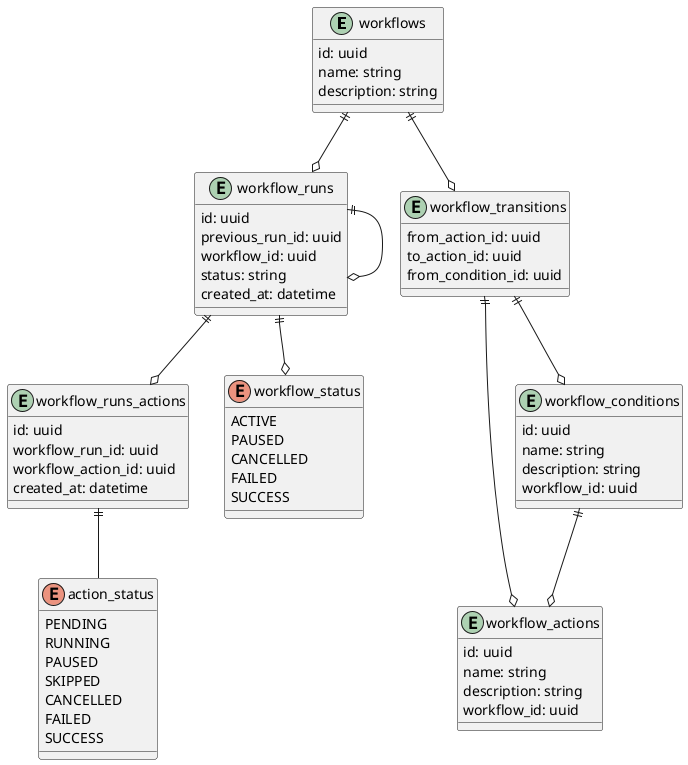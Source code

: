 @startuml workflows_schema

entity workflows {
id: uuid
name: string
description: string
}

entity workflow_actions {
    id: uuid
    name: string
    description: string
    workflow_id: uuid
}

entity workflow_conditions {
    id: uuid
    name: string
    description: string
    workflow_id: uuid
}

entity workflow_runs {
    id: uuid
    previous_run_id: uuid
    workflow_id: uuid
    status: string
    created_at: datetime
}

entity workflow_transitions {
    from_action_id: uuid
    to_action_id: uuid
    from_condition_id: uuid
}

entity workflow_runs_actions {
    id: uuid
    workflow_run_id: uuid
    workflow_action_id: uuid
    created_at: datetime
}

enum action_status {
    PENDING
    RUNNING
    PAUSED
    SKIPPED
    CANCELLED
    FAILED
    SUCCESS
}

enum workflow_status {
    ACTIVE
    PAUSED
    CANCELLED
    FAILED
    SUCCESS
}

workflows ||--o workflow_transitions
workflows ||--o workflow_runs

workflow_transitions ||--o workflow_actions
workflow_transitions ||--o workflow_conditions
workflow_conditions ||--o workflow_actions

workflow_runs_actions ||-- action_status

workflow_runs ||--o workflow_runs_actions
workflow_runs ||--o workflow_runs
workflow_runs ||--o workflow_status

@enduml